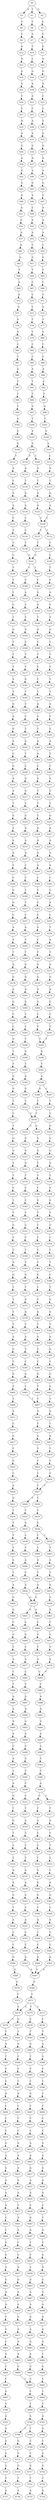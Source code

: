 strict digraph  {
	S0 -> S1 [ label = T ];
	S0 -> S2 [ label = G ];
	S0 -> S3 [ label = A ];
	S1 -> S4 [ label = C ];
	S2 -> S5 [ label = A ];
	S3 -> S6 [ label = C ];
	S4 -> S7 [ label = A ];
	S5 -> S8 [ label = G ];
	S6 -> S9 [ label = C ];
	S7 -> S10 [ label = T ];
	S8 -> S11 [ label = G ];
	S9 -> S12 [ label = A ];
	S10 -> S13 [ label = C ];
	S11 -> S14 [ label = A ];
	S12 -> S15 [ label = A ];
	S13 -> S16 [ label = G ];
	S14 -> S17 [ label = G ];
	S15 -> S18 [ label = G ];
	S16 -> S19 [ label = A ];
	S17 -> S20 [ label = A ];
	S18 -> S21 [ label = G ];
	S19 -> S22 [ label = A ];
	S20 -> S23 [ label = C ];
	S21 -> S24 [ label = T ];
	S22 -> S25 [ label = C ];
	S23 -> S26 [ label = C ];
	S24 -> S27 [ label = C ];
	S25 -> S28 [ label = A ];
	S26 -> S29 [ label = T ];
	S27 -> S30 [ label = A ];
	S28 -> S31 [ label = A ];
	S29 -> S32 [ label = G ];
	S30 -> S33 [ label = A ];
	S31 -> S34 [ label = G ];
	S32 -> S35 [ label = G ];
	S33 -> S36 [ label = G ];
	S34 -> S37 [ label = A ];
	S35 -> S38 [ label = A ];
	S36 -> S39 [ label = A ];
	S37 -> S40 [ label = A ];
	S38 -> S41 [ label = A ];
	S39 -> S42 [ label = G ];
	S40 -> S43 [ label = G ];
	S41 -> S44 [ label = G ];
	S42 -> S45 [ label = G ];
	S43 -> S46 [ label = A ];
	S44 -> S47 [ label = T ];
	S45 -> S48 [ label = G ];
	S46 -> S49 [ label = C ];
	S47 -> S50 [ label = A ];
	S48 -> S51 [ label = A ];
	S49 -> S52 [ label = A ];
	S50 -> S53 [ label = A ];
	S51 -> S54 [ label = G ];
	S52 -> S55 [ label = A ];
	S53 -> S56 [ label = A ];
	S54 -> S57 [ label = A ];
	S55 -> S58 [ label = C ];
	S56 -> S59 [ label = C ];
	S57 -> S60 [ label = A ];
	S58 -> S61 [ label = G ];
	S59 -> S62 [ label = G ];
	S60 -> S63 [ label = G ];
	S61 -> S64 [ label = T ];
	S62 -> S65 [ label = T ];
	S63 -> S66 [ label = T ];
	S64 -> S67 [ label = C ];
	S65 -> S68 [ label = C ];
	S66 -> S69 [ label = A ];
	S67 -> S70 [ label = C ];
	S68 -> S71 [ label = T ];
	S69 -> S72 [ label = A ];
	S70 -> S73 [ label = C ];
	S71 -> S74 [ label = A ];
	S72 -> S75 [ label = A ];
	S73 -> S76 [ label = T ];
	S74 -> S77 [ label = T ];
	S75 -> S78 [ label = A ];
	S76 -> S79 [ label = C ];
	S77 -> S80 [ label = A ];
	S78 -> S81 [ label = A ];
	S79 -> S82 [ label = C ];
	S80 -> S83 [ label = C ];
	S81 -> S84 [ label = C ];
	S82 -> S85 [ label = C ];
	S83 -> S86 [ label = C ];
	S84 -> S87 [ label = T ];
	S85 -> S88 [ label = A ];
	S86 -> S89 [ label = A ];
	S87 -> S90 [ label = A ];
	S88 -> S91 [ label = T ];
	S89 -> S92 [ label = C ];
	S90 -> S93 [ label = T ];
	S91 -> S94 [ label = T ];
	S92 -> S95 [ label = T ];
	S93 -> S96 [ label = T ];
	S94 -> S97 [ label = G ];
	S95 -> S98 [ label = G ];
	S96 -> S99 [ label = T ];
	S97 -> S100 [ label = T ];
	S98 -> S101 [ label = C ];
	S99 -> S102 [ label = A ];
	S100 -> S103 [ label = A ];
	S101 -> S104 [ label = A ];
	S102 -> S105 [ label = G ];
	S103 -> S106 [ label = A ];
	S104 -> S107 [ label = A ];
	S105 -> S108 [ label = G ];
	S106 -> S109 [ label = C ];
	S106 -> S110 [ label = T ];
	S107 -> S111 [ label = C ];
	S108 -> S112 [ label = T ];
	S109 -> S113 [ label = A ];
	S110 -> S114 [ label = A ];
	S111 -> S115 [ label = A ];
	S112 -> S116 [ label = A ];
	S113 -> S117 [ label = T ];
	S114 -> S118 [ label = T ];
	S115 -> S119 [ label = T ];
	S116 -> S120 [ label = C ];
	S117 -> S121 [ label = G ];
	S118 -> S122 [ label = G ];
	S119 -> S123 [ label = G ];
	S120 -> S124 [ label = A ];
	S121 -> S125 [ label = A ];
	S122 -> S126 [ label = A ];
	S123 -> S127 [ label = A ];
	S124 -> S128 [ label = A ];
	S125 -> S129 [ label = C ];
	S126 -> S130 [ label = C ];
	S127 -> S129 [ label = C ];
	S128 -> S131 [ label = C ];
	S129 -> S132 [ label = T ];
	S129 -> S133 [ label = C ];
	S130 -> S134 [ label = C ];
	S131 -> S135 [ label = T ];
	S132 -> S136 [ label = T ];
	S133 -> S137 [ label = T ];
	S134 -> S138 [ label = T ];
	S135 -> S139 [ label = T ];
	S136 -> S140 [ label = C ];
	S137 -> S141 [ label = G ];
	S138 -> S141 [ label = G ];
	S139 -> S142 [ label = C ];
	S140 -> S143 [ label = T ];
	S141 -> S144 [ label = T ];
	S141 -> S145 [ label = C ];
	S142 -> S146 [ label = T ];
	S143 -> S147 [ label = C ];
	S144 -> S148 [ label = C ];
	S145 -> S149 [ label = C ];
	S146 -> S150 [ label = T ];
	S147 -> S151 [ label = A ];
	S148 -> S152 [ label = A ];
	S149 -> S153 [ label = A ];
	S150 -> S154 [ label = T ];
	S151 -> S155 [ label = T ];
	S152 -> S156 [ label = A ];
	S153 -> S157 [ label = T ];
	S154 -> S158 [ label = C ];
	S155 -> S159 [ label = T ];
	S156 -> S160 [ label = T ];
	S157 -> S161 [ label = T ];
	S158 -> S162 [ label = T ];
	S159 -> S163 [ label = G ];
	S160 -> S164 [ label = A ];
	S161 -> S165 [ label = A ];
	S162 -> S166 [ label = G ];
	S163 -> S167 [ label = T ];
	S164 -> S168 [ label = T ];
	S165 -> S169 [ label = C ];
	S166 -> S170 [ label = T ];
	S167 -> S171 [ label = T ];
	S168 -> S172 [ label = T ];
	S169 -> S173 [ label = T ];
	S170 -> S174 [ label = T ];
	S171 -> S175 [ label = T ];
	S172 -> S176 [ label = T ];
	S173 -> S177 [ label = T ];
	S174 -> S178 [ label = T ];
	S175 -> S179 [ label = T ];
	S176 -> S180 [ label = C ];
	S177 -> S181 [ label = G ];
	S178 -> S182 [ label = A ];
	S179 -> S183 [ label = T ];
	S180 -> S184 [ label = T ];
	S181 -> S185 [ label = T ];
	S182 -> S186 [ label = T ];
	S183 -> S187 [ label = A ];
	S184 -> S188 [ label = A ];
	S185 -> S189 [ label = T ];
	S186 -> S190 [ label = G ];
	S187 -> S191 [ label = C ];
	S188 -> S192 [ label = G ];
	S189 -> S193 [ label = T ];
	S190 -> S194 [ label = A ];
	S191 -> S195 [ label = T ];
	S192 -> S196 [ label = T ];
	S193 -> S197 [ label = T ];
	S194 -> S198 [ label = G ];
	S195 -> S199 [ label = A ];
	S196 -> S200 [ label = G ];
	S197 -> S201 [ label = G ];
	S198 -> S202 [ label = A ];
	S199 -> S203 [ label = T ];
	S200 -> S204 [ label = A ];
	S201 -> S205 [ label = T ];
	S202 -> S206 [ label = C ];
	S203 -> S207 [ label = C ];
	S204 -> S208 [ label = C ];
	S205 -> S209 [ label = C ];
	S206 -> S210 [ label = G ];
	S207 -> S211 [ label = G ];
	S208 -> S212 [ label = G ];
	S209 -> S213 [ label = G ];
	S210 -> S214 [ label = A ];
	S211 -> S215 [ label = T ];
	S212 -> S216 [ label = T ];
	S213 -> S217 [ label = G ];
	S214 -> S218 [ label = A ];
	S215 -> S219 [ label = T ];
	S216 -> S220 [ label = T ];
	S217 -> S221 [ label = T ];
	S218 -> S222 [ label = T ];
	S219 -> S223 [ label = G ];
	S220 -> S224 [ label = T ];
	S221 -> S225 [ label = G ];
	S222 -> S226 [ label = G ];
	S223 -> S227 [ label = A ];
	S224 -> S228 [ label = A ];
	S225 -> S229 [ label = A ];
	S226 -> S230 [ label = A ];
	S227 -> S231 [ label = A ];
	S228 -> S232 [ label = A ];
	S229 -> S233 [ label = A ];
	S230 -> S234 [ label = A ];
	S231 -> S235 [ label = A ];
	S232 -> S236 [ label = A ];
	S233 -> S237 [ label = A ];
	S234 -> S238 [ label = A ];
	S235 -> S239 [ label = A ];
	S236 -> S240 [ label = A ];
	S237 -> S241 [ label = C ];
	S238 -> S242 [ label = T ];
	S239 -> S243 [ label = C ];
	S240 -> S244 [ label = C ];
	S241 -> S245 [ label = C ];
	S242 -> S246 [ label = C ];
	S243 -> S247 [ label = G ];
	S244 -> S248 [ label = T ];
	S245 -> S249 [ label = T ];
	S246 -> S250 [ label = G ];
	S247 -> S251 [ label = A ];
	S248 -> S252 [ label = C ];
	S249 -> S253 [ label = T ];
	S250 -> S254 [ label = G ];
	S251 -> S255 [ label = C ];
	S252 -> S256 [ label = C ];
	S253 -> S257 [ label = C ];
	S254 -> S258 [ label = C ];
	S255 -> S259 [ label = T ];
	S256 -> S260 [ label = A ];
	S257 -> S261 [ label = A ];
	S258 -> S262 [ label = A ];
	S259 -> S263 [ label = A ];
	S260 -> S264 [ label = C ];
	S261 -> S265 [ label = T ];
	S262 -> S266 [ label = A ];
	S263 -> S267 [ label = T ];
	S264 -> S268 [ label = T ];
	S265 -> S269 [ label = T ];
	S266 -> S270 [ label = T ];
	S267 -> S271 [ label = A ];
	S268 -> S272 [ label = A ];
	S269 -> S273 [ label = G ];
	S270 -> S274 [ label = A ];
	S271 -> S275 [ label = G ];
	S272 -> S276 [ label = G ];
	S273 -> S277 [ label = G ];
	S274 -> S278 [ label = G ];
	S275 -> S279 [ label = A ];
	S276 -> S280 [ label = A ];
	S277 -> S281 [ label = A ];
	S278 -> S282 [ label = A ];
	S279 -> S283 [ label = G ];
	S280 -> S284 [ label = G ];
	S281 -> S285 [ label = G ];
	S282 -> S286 [ label = G ];
	S283 -> S287 [ label = C ];
	S284 -> S288 [ label = C ];
	S285 -> S289 [ label = T ];
	S286 -> S290 [ label = C ];
	S287 -> S291 [ label = T ];
	S288 -> S292 [ label = T ];
	S289 -> S293 [ label = T ];
	S290 -> S294 [ label = C ];
	S291 -> S295 [ label = T ];
	S292 -> S295 [ label = T ];
	S293 -> S296 [ label = T ];
	S294 -> S297 [ label = G ];
	S295 -> S298 [ label = G ];
	S296 -> S299 [ label = G ];
	S297 -> S300 [ label = T ];
	S298 -> S301 [ label = T ];
	S299 -> S302 [ label = T ];
	S300 -> S303 [ label = T ];
	S301 -> S304 [ label = A ];
	S302 -> S305 [ label = A ];
	S303 -> S306 [ label = G ];
	S304 -> S307 [ label = C ];
	S304 -> S308 [ label = G ];
	S305 -> S309 [ label = G ];
	S306 -> S310 [ label = G ];
	S307 -> S311 [ label = T ];
	S308 -> S312 [ label = T ];
	S309 -> S313 [ label = T ];
	S310 -> S314 [ label = T ];
	S311 -> S315 [ label = C ];
	S312 -> S316 [ label = T ];
	S313 -> S316 [ label = T ];
	S314 -> S317 [ label = C ];
	S315 -> S318 [ label = G ];
	S316 -> S319 [ label = C ];
	S316 -> S320 [ label = G ];
	S317 -> S321 [ label = T ];
	S318 -> S322 [ label = G ];
	S319 -> S323 [ label = G ];
	S320 -> S324 [ label = G ];
	S321 -> S325 [ label = G ];
	S322 -> S326 [ label = G ];
	S323 -> S327 [ label = G ];
	S324 -> S328 [ label = G ];
	S325 -> S329 [ label = G ];
	S326 -> S330 [ label = G ];
	S327 -> S331 [ label = G ];
	S328 -> S332 [ label = C ];
	S329 -> S333 [ label = T ];
	S330 -> S334 [ label = T ];
	S331 -> S335 [ label = T ];
	S332 -> S336 [ label = T ];
	S333 -> S337 [ label = T ];
	S334 -> S338 [ label = C ];
	S335 -> S339 [ label = C ];
	S336 -> S340 [ label = C ];
	S337 -> S341 [ label = C ];
	S338 -> S342 [ label = G ];
	S339 -> S343 [ label = C ];
	S340 -> S344 [ label = G ];
	S341 -> S345 [ label = T ];
	S342 -> S346 [ label = T ];
	S343 -> S347 [ label = T ];
	S344 -> S348 [ label = T ];
	S345 -> S349 [ label = T ];
	S346 -> S350 [ label = C ];
	S347 -> S351 [ label = C ];
	S348 -> S352 [ label = C ];
	S349 -> S353 [ label = G ];
	S350 -> S354 [ label = C ];
	S351 -> S355 [ label = C ];
	S352 -> S356 [ label = T ];
	S353 -> S357 [ label = T ];
	S354 -> S358 [ label = T ];
	S355 -> S359 [ label = T ];
	S356 -> S360 [ label = T ];
	S357 -> S361 [ label = T ];
	S358 -> S362 [ label = T ];
	S359 -> S363 [ label = T ];
	S360 -> S364 [ label = T ];
	S361 -> S365 [ label = A ];
	S362 -> S366 [ label = C ];
	S363 -> S367 [ label = G ];
	S364 -> S368 [ label = G ];
	S365 -> S369 [ label = G ];
	S366 -> S370 [ label = T ];
	S367 -> S371 [ label = T ];
	S368 -> S372 [ label = T ];
	S369 -> S373 [ label = T ];
	S370 -> S374 [ label = G ];
	S371 -> S375 [ label = G ];
	S372 -> S376 [ label = T ];
	S373 -> S377 [ label = T ];
	S374 -> S378 [ label = G ];
	S375 -> S379 [ label = G ];
	S376 -> S380 [ label = G ];
	S377 -> S381 [ label = T ];
	S378 -> S382 [ label = T ];
	S379 -> S383 [ label = T ];
	S380 -> S384 [ label = T ];
	S381 -> S385 [ label = T ];
	S382 -> S386 [ label = A ];
	S383 -> S387 [ label = A ];
	S384 -> S388 [ label = A ];
	S385 -> S389 [ label = A ];
	S386 -> S390 [ label = G ];
	S387 -> S391 [ label = T ];
	S388 -> S392 [ label = T ];
	S389 -> S393 [ label = C ];
	S390 -> S394 [ label = C ];
	S391 -> S395 [ label = C ];
	S392 -> S396 [ label = C ];
	S393 -> S397 [ label = C ];
	S394 -> S398 [ label = G ];
	S395 -> S399 [ label = G ];
	S396 -> S400 [ label = G ];
	S397 -> S401 [ label = G ];
	S398 -> S402 [ label = G ];
	S399 -> S403 [ label = T ];
	S400 -> S404 [ label = T ];
	S401 -> S405 [ label = T ];
	S402 -> S406 [ label = T ];
	S403 -> S407 [ label = T ];
	S404 -> S407 [ label = T ];
	S405 -> S408 [ label = T ];
	S406 -> S409 [ label = G ];
	S407 -> S410 [ label = G ];
	S408 -> S411 [ label = A ];
	S409 -> S412 [ label = T ];
	S410 -> S413 [ label = T ];
	S411 -> S414 [ label = C ];
	S412 -> S415 [ label = G ];
	S413 -> S416 [ label = G ];
	S414 -> S417 [ label = G ];
	S415 -> S418 [ label = T ];
	S416 -> S419 [ label = T ];
	S417 -> S420 [ label = T ];
	S418 -> S421 [ label = C ];
	S419 -> S422 [ label = C ];
	S420 -> S423 [ label = G ];
	S421 -> S424 [ label = C ];
	S422 -> S425 [ label = C ];
	S423 -> S426 [ label = C ];
	S424 -> S427 [ label = T ];
	S425 -> S427 [ label = T ];
	S426 -> S428 [ label = G ];
	S427 -> S429 [ label = C ];
	S427 -> S430 [ label = T ];
	S428 -> S431 [ label = G ];
	S429 -> S432 [ label = T ];
	S430 -> S433 [ label = T ];
	S431 -> S434 [ label = T ];
	S432 -> S435 [ label = G ];
	S433 -> S436 [ label = G ];
	S434 -> S437 [ label = T ];
	S435 -> S438 [ label = C ];
	S436 -> S439 [ label = T ];
	S436 -> S440 [ label = C ];
	S437 -> S441 [ label = T ];
	S438 -> S442 [ label = T ];
	S439 -> S443 [ label = T ];
	S440 -> S444 [ label = T ];
	S441 -> S445 [ label = T ];
	S442 -> S446 [ label = A ];
	S443 -> S447 [ label = A ];
	S444 -> S448 [ label = A ];
	S445 -> S449 [ label = A ];
	S446 -> S450 [ label = C ];
	S447 -> S451 [ label = T ];
	S448 -> S452 [ label = C ];
	S449 -> S453 [ label = T ];
	S450 -> S454 [ label = A ];
	S451 -> S455 [ label = A ];
	S452 -> S456 [ label = A ];
	S453 -> S457 [ label = A ];
	S454 -> S458 [ label = G ];
	S455 -> S459 [ label = G ];
	S456 -> S458 [ label = G ];
	S457 -> S460 [ label = G ];
	S458 -> S461 [ label = G ];
	S458 -> S462 [ label = A ];
	S459 -> S463 [ label = A ];
	S460 -> S464 [ label = G ];
	S461 -> S465 [ label = C ];
	S462 -> S466 [ label = C ];
	S463 -> S467 [ label = C ];
	S464 -> S468 [ label = C ];
	S465 -> S469 [ label = G ];
	S466 -> S470 [ label = G ];
	S467 -> S471 [ label = G ];
	S468 -> S472 [ label = G ];
	S469 -> S473 [ label = C ];
	S470 -> S474 [ label = T ];
	S471 -> S475 [ label = T ];
	S472 -> S476 [ label = T ];
	S473 -> S477 [ label = A ];
	S474 -> S478 [ label = A ];
	S475 -> S479 [ label = A ];
	S476 -> S480 [ label = A ];
	S477 -> S481 [ label = C ];
	S478 -> S482 [ label = C ];
	S479 -> S482 [ label = C ];
	S480 -> S483 [ label = C ];
	S481 -> S484 [ label = T ];
	S482 -> S485 [ label = C ];
	S483 -> S486 [ label = T ];
	S484 -> S487 [ label = A ];
	S485 -> S488 [ label = A ];
	S486 -> S489 [ label = A ];
	S487 -> S490 [ label = A ];
	S488 -> S491 [ label = A ];
	S489 -> S492 [ label = A ];
	S490 -> S493 [ label = G ];
	S491 -> S494 [ label = G ];
	S492 -> S495 [ label = A ];
	S493 -> S496 [ label = A ];
	S494 -> S497 [ label = A ];
	S495 -> S498 [ label = A ];
	S496 -> S499 [ label = C ];
	S497 -> S500 [ label = C ];
	S498 -> S501 [ label = C ];
	S499 -> S502 [ label = G ];
	S500 -> S503 [ label = C ];
	S501 -> S504 [ label = A ];
	S502 -> S505 [ label = T ];
	S503 -> S506 [ label = T ];
	S504 -> S507 [ label = T ];
	S505 -> S508 [ label = C ];
	S506 -> S509 [ label = A ];
	S507 -> S510 [ label = A ];
	S508 -> S511 [ label = C ];
	S509 -> S512 [ label = C ];
	S509 -> S513 [ label = T ];
	S510 -> S514 [ label = G ];
	S511 -> S515 [ label = T ];
	S512 -> S516 [ label = T ];
	S513 -> S517 [ label = T ];
	S514 -> S518 [ label = T ];
	S515 -> S519 [ label = A ];
	S516 -> S520 [ label = A ];
	S517 -> S521 [ label = G ];
	S518 -> S522 [ label = G ];
	S519 -> S523 [ label = C ];
	S520 -> S524 [ label = C ];
	S521 -> S525 [ label = T ];
	S522 -> S526 [ label = T ];
	S523 -> S527 [ label = T ];
	S524 -> S528 [ label = T ];
	S525 -> S529 [ label = T ];
	S526 -> S530 [ label = T ];
	S527 -> S531 [ label = T ];
	S528 -> S532 [ label = T ];
	S529 -> S533 [ label = T ];
	S530 -> S534 [ label = T ];
	S531 -> S535 [ label = A ];
	S532 -> S536 [ label = G ];
	S533 -> S537 [ label = C ];
	S534 -> S538 [ label = A ];
	S535 -> S539 [ label = A ];
	S536 -> S540 [ label = A ];
	S537 -> S541 [ label = A ];
	S538 -> S542 [ label = A ];
	S539 -> S543 [ label = G ];
	S540 -> S544 [ label = G ];
	S541 -> S545 [ label = G ];
	S542 -> S546 [ label = G ];
	S543 -> S547 [ label = C ];
	S544 -> S548 [ label = C ];
	S545 -> S549 [ label = C ];
	S546 -> S550 [ label = T ];
	S547 -> S551 [ label = A ];
	S548 -> S552 [ label = A ];
	S549 -> S553 [ label = A ];
	S550 -> S554 [ label = A ];
	S551 -> S555 [ label = C ];
	S552 -> S556 [ label = C ];
	S553 -> S557 [ label = C ];
	S554 -> S558 [ label = C ];
	S555 -> S559 [ label = C ];
	S556 -> S560 [ label = C ];
	S557 -> S561 [ label = C ];
	S558 -> S562 [ label = C ];
	S559 -> S563 [ label = G ];
	S560 -> S564 [ label = G ];
	S561 -> S565 [ label = G ];
	S562 -> S566 [ label = G ];
	S563 -> S567 [ label = A ];
	S564 -> S567 [ label = A ];
	S565 -> S567 [ label = A ];
	S566 -> S568 [ label = A ];
	S567 -> S569 [ label = G ];
	S568 -> S570 [ label = G ];
	S569 -> S571 [ label = T ];
	S570 -> S572 [ label = T ];
	S571 -> S573 [ label = C ];
	S571 -> S574 [ label = A ];
	S571 -> S575 [ label = T ];
	S572 -> S574 [ label = A ];
	S573 -> S576 [ label = C ];
	S574 -> S577 [ label = G ];
	S574 -> S578 [ label = C ];
	S575 -> S579 [ label = C ];
	S576 -> S580 [ label = T ];
	S577 -> S581 [ label = T ];
	S578 -> S582 [ label = T ];
	S579 -> S583 [ label = T ];
	S580 -> S584 [ label = A ];
	S581 -> S585 [ label = G ];
	S582 -> S586 [ label = A ];
	S583 -> S587 [ label = G ];
	S584 -> S588 [ label = G ];
	S585 -> S589 [ label = C ];
	S586 -> S590 [ label = T ];
	S587 -> S591 [ label = T ];
	S588 -> S592 [ label = C ];
	S589 -> S593 [ label = C ];
	S590 -> S594 [ label = C ];
	S591 -> S595 [ label = C ];
	S592 -> S596 [ label = C ];
	S593 -> S597 [ label = C ];
	S594 -> S598 [ label = C ];
	S595 -> S599 [ label = C ];
	S596 -> S600 [ label = C ];
	S597 -> S601 [ label = A ];
	S598 -> S602 [ label = A ];
	S599 -> S603 [ label = G ];
	S600 -> S604 [ label = C ];
	S601 -> S605 [ label = C ];
	S602 -> S606 [ label = C ];
	S603 -> S607 [ label = C ];
	S604 -> S608 [ label = C ];
	S605 -> S609 [ label = C ];
	S606 -> S610 [ label = C ];
	S607 -> S611 [ label = C ];
	S608 -> S612 [ label = C ];
	S609 -> S613 [ label = C ];
	S610 -> S614 [ label = T ];
	S611 -> S615 [ label = C ];
	S612 -> S616 [ label = G ];
	S613 -> S617 [ label = A ];
	S614 -> S618 [ label = G ];
	S615 -> S619 [ label = A ];
	S616 -> S620 [ label = A ];
	S617 -> S621 [ label = A ];
	S618 -> S622 [ label = A ];
	S619 -> S623 [ label = A ];
	S620 -> S624 [ label = G ];
	S621 -> S625 [ label = A ];
	S622 -> S626 [ label = G ];
	S623 -> S627 [ label = G ];
	S624 -> S628 [ label = A ];
	S625 -> S629 [ label = A ];
	S626 -> S630 [ label = A ];
	S627 -> S631 [ label = A ];
	S628 -> S632 [ label = A ];
	S629 -> S633 [ label = A ];
	S630 -> S634 [ label = A ];
	S631 -> S635 [ label = A ];
	S632 -> S636 [ label = C ];
	S633 -> S637 [ label = C ];
	S634 -> S638 [ label = A ];
	S635 -> S639 [ label = C ];
	S636 -> S640 [ label = C ];
	S637 -> S641 [ label = A ];
	S638 -> S642 [ label = C ];
	S639 -> S643 [ label = G ];
	S640 -> S644 [ label = A ];
	S641 -> S645 [ label = A ];
	S642 -> S646 [ label = C ];
	S643 -> S647 [ label = A ];
	S644 -> S648 [ label = C ];
	S645 -> S649 [ label = C ];
	S646 -> S650 [ label = G ];
	S647 -> S651 [ label = T ];
	S648 -> S652 [ label = G ];
	S649 -> S653 [ label = C ];
	S650 -> S654 [ label = A ];
	S651 -> S655 [ label = C ];
	S652 -> S656 [ label = A ];
	S653 -> S657 [ label = A ];
	S654 -> S658 [ label = A ];
	S655 -> S659 [ label = T ];
	S656 -> S660 [ label = G ];
	S657 -> S661 [ label = G ];
	S658 -> S662 [ label = G ];
	S659 -> S663 [ label = A ];
	S660 -> S664 [ label = A ];
	S661 -> S665 [ label = A ];
	S662 -> S666 [ label = A ];
	S663 -> S667 [ label = A ];
	S664 -> S668 [ label = A ];
	S665 -> S669 [ label = A ];
	S666 -> S670 [ label = A ];
	S667 -> S671 [ label = A ];
	S668 -> S672 [ label = G ];
	S669 -> S673 [ label = G ];
	S670 -> S674 [ label = T ];
	S671 -> S675 [ label = G ];
	S672 -> S676 [ label = G ];
	S673 -> S677 [ label = A ];
	S674 -> S678 [ label = G ];
	S675 -> S679 [ label = A ];
	S676 -> S680 [ label = A ];
	S677 -> S681 [ label = A ];
	S678 -> S682 [ label = C ];
	S679 -> S683 [ label = A ];
	S680 -> S684 [ label = C ];
	S681 -> S685 [ label = A ];
	S682 -> S686 [ label = A ];
	S683 -> S687 [ label = A ];
	S684 -> S688 [ label = G ];
	S685 -> S689 [ label = G ];
	S686 -> S690 [ label = C ];
	S687 -> S691 [ label = G ];
	S688 -> S692 [ label = C ];
	S689 -> S693 [ label = C ];
	S690 -> S694 [ label = C ];
	S691 -> S693 [ label = C ];
	S692 -> S695 [ label = T ];
	S693 -> S696 [ label = C ];
	S694 -> S697 [ label = G ];
	S695 -> S698 [ label = T ];
	S696 -> S699 [ label = T ];
	S697 -> S700 [ label = T ];
	S698 -> S701 [ label = A ];
	S699 -> S702 [ label = A ];
	S700 -> S703 [ label = A ];
	S701 -> S704 [ label = G ];
	S702 -> S705 [ label = T ];
	S702 -> S706 [ label = C ];
	S703 -> S707 [ label = A ];
	S704 -> S708 [ label = C ];
	S705 -> S709 [ label = C ];
	S706 -> S710 [ label = G ];
	S707 -> S711 [ label = G ];
	S708 -> S712 [ label = G ];
	S709 -> S713 [ label = C ];
	S710 -> S714 [ label = G ];
	S711 -> S715 [ label = G ];
	S712 -> S716 [ label = G ];
	S713 -> S717 [ label = G ];
	S714 -> S718 [ label = G ];
	S715 -> S719 [ label = G ];
	S716 -> S720 [ label = T ];
	S717 -> S721 [ label = T ];
	S718 -> S722 [ label = T ];
	S719 -> S723 [ label = T ];
	S720 -> S724 [ label = A ];
	S721 -> S725 [ label = A ];
	S722 -> S726 [ label = A ];
	S723 -> S727 [ label = A ];
}
